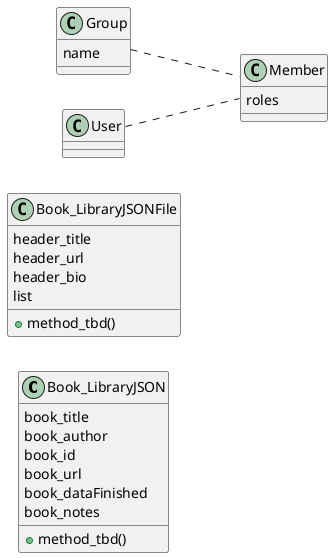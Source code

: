 @startuml
left to right direction
class Book_LibraryJSON {
  book_title
  book_author
  book_id
  book_url
  book_dataFinished
  book_notes
  +method_tbd()
}

class Book_LibraryJSONFile {
  header_title
  header_url
  header_bio
  list
  +method_tbd()
}

class Group {
  name
}

class Member {
  roles
}

User .. Member
Group .. Member
@enduml
